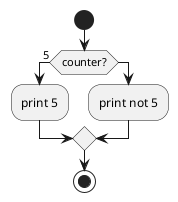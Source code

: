 @startuml
start
if (counter?) equals (5) then
    :print 5;
else
    :print not 5;
endif
stop
@enduml